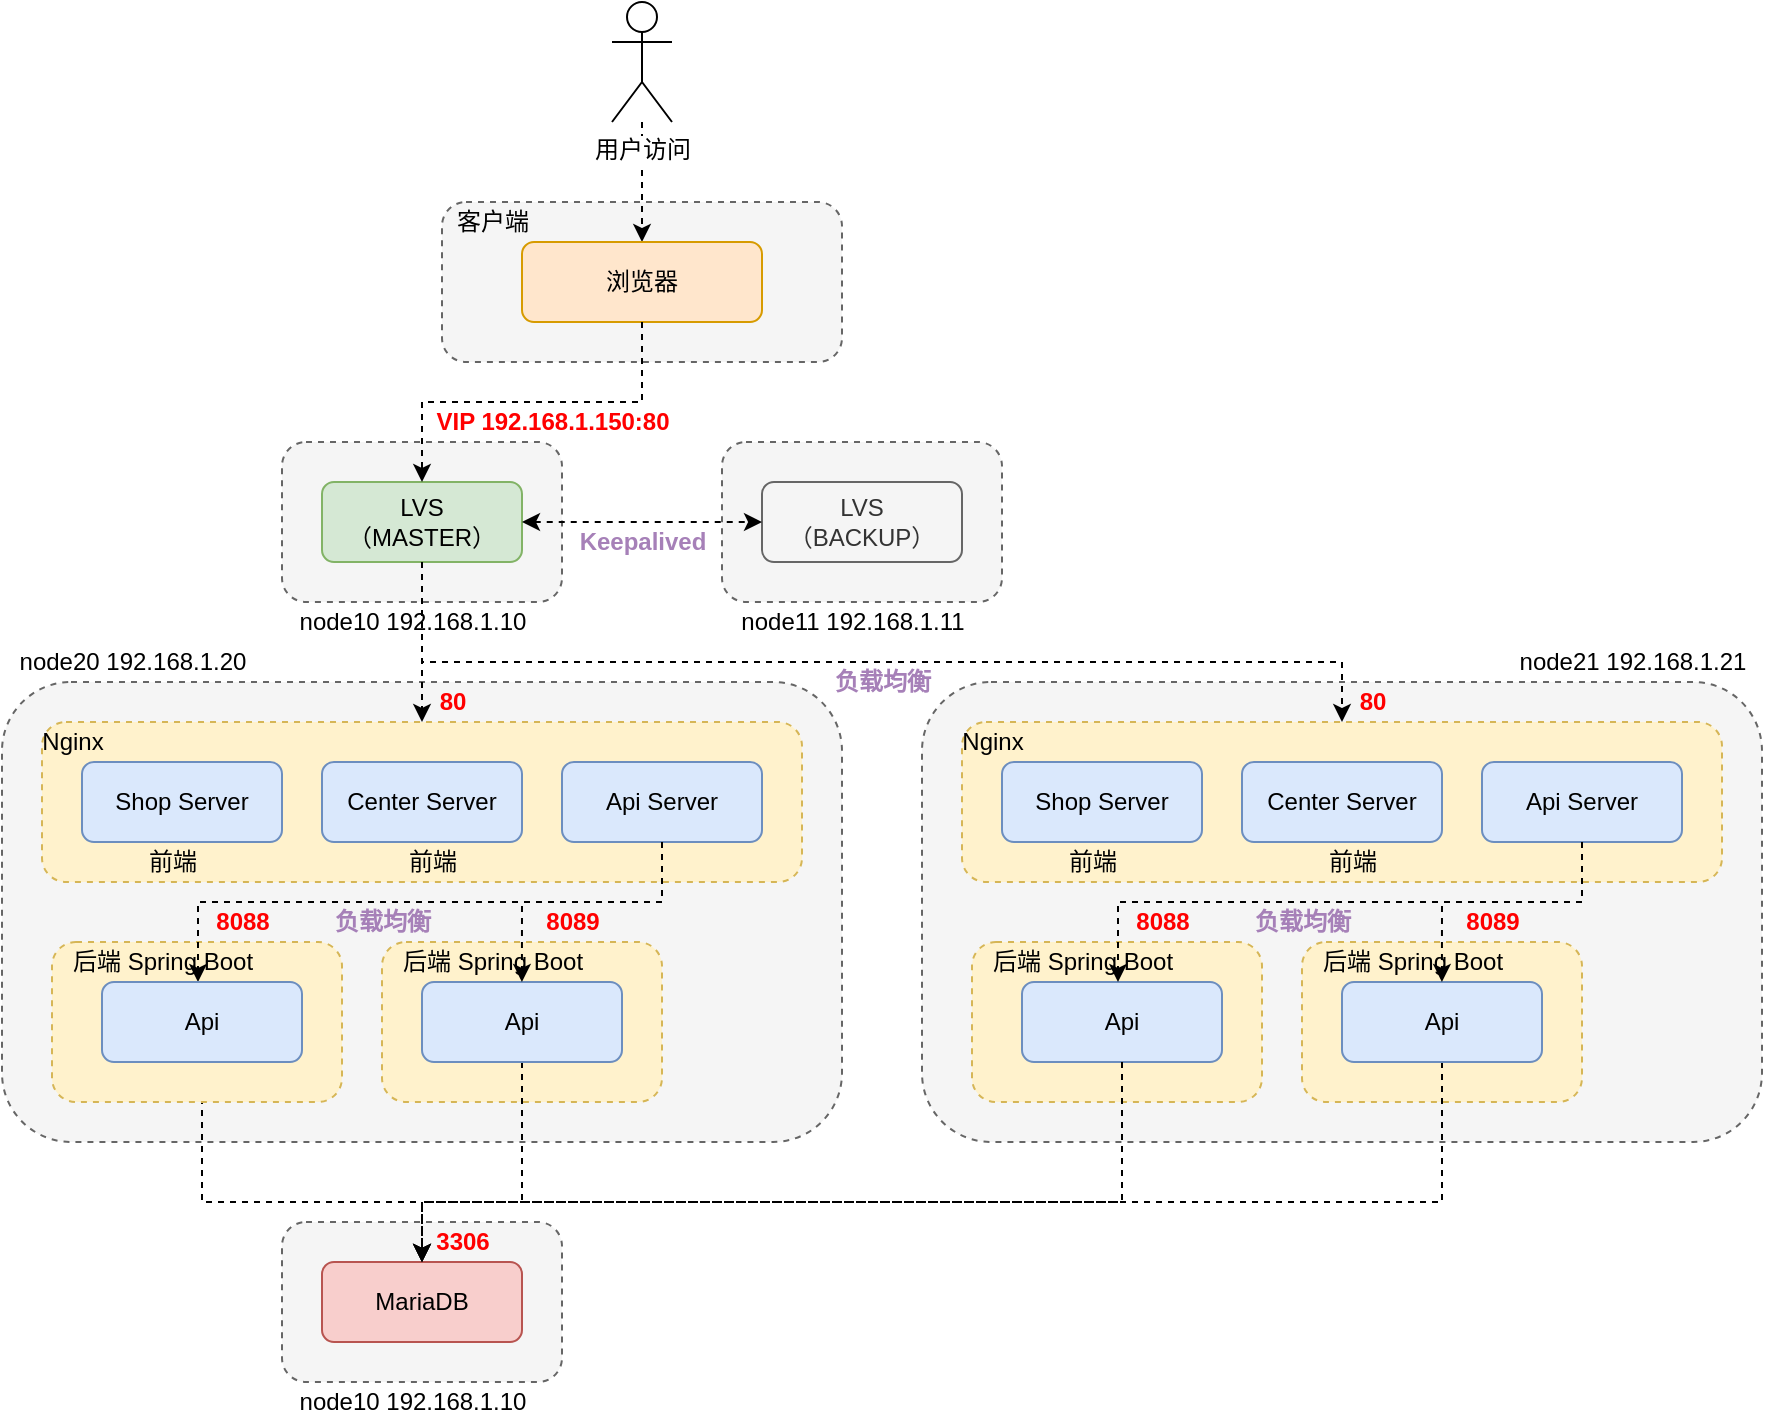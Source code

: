 <mxfile version="12.4.2" type="device" pages="1"><diagram id="sGCCwA4yXkMqYlh4M0zM" name="第 1 页"><mxGraphModel dx="1173" dy="822" grid="1" gridSize="10" guides="1" tooltips="1" connect="1" arrows="1" fold="1" page="1" pageScale="1" pageWidth="827" pageHeight="1169" math="0" shadow="0"><root><mxCell id="0"/><mxCell id="1" parent="0"/><mxCell id="4IsDmjg6ga4JIy3ehhNy-1" value="" style="rounded=1;whiteSpace=wrap;html=1;labelPosition=left;verticalLabelPosition=middle;align=right;verticalAlign=middle;fillColor=#f5f5f5;strokeColor=#666666;fontColor=#333333;dashed=1;" parent="1" vertex="1"><mxGeometry x="300" y="160" width="200" height="80" as="geometry"/></mxCell><mxCell id="4IsDmjg6ga4JIy3ehhNy-23" style="edgeStyle=orthogonalEdgeStyle;rounded=0;orthogonalLoop=1;jettySize=auto;html=1;entryX=0.5;entryY=0;entryDx=0;entryDy=0;dashed=1;" parent="1" source="4IsDmjg6ga4JIy3ehhNy-2" target="4IsDmjg6ga4JIy3ehhNy-6" edge="1"><mxGeometry relative="1" as="geometry"/></mxCell><mxCell id="4IsDmjg6ga4JIy3ehhNy-2" value="用户访问" style="shape=umlActor;verticalLabelPosition=bottom;labelBackgroundColor=#ffffff;verticalAlign=top;html=1;outlineConnect=0;" parent="1" vertex="1"><mxGeometry x="385" y="60" width="30" height="60" as="geometry"/></mxCell><mxCell id="4IsDmjg6ga4JIy3ehhNy-18" value="客户端" style="text;html=1;align=center;verticalAlign=middle;resizable=0;points=[];;autosize=1;" parent="1" vertex="1"><mxGeometry x="300" y="160" width="50" height="20" as="geometry"/></mxCell><mxCell id="4IsDmjg6ga4JIy3ehhNy-19" value="node20 192.168.1.20" style="text;html=1;align=center;verticalAlign=middle;resizable=0;points=[];;autosize=1;" parent="1" vertex="1"><mxGeometry x="80" y="380" width="130" height="20" as="geometry"/></mxCell><mxCell id="4IsDmjg6ga4JIy3ehhNy-6" value="浏览器" style="rounded=1;whiteSpace=wrap;html=1;fillColor=#ffe6cc;strokeColor=#d79b00;" parent="1" vertex="1"><mxGeometry x="340" y="180" width="120" height="40" as="geometry"/></mxCell><mxCell id="4IsDmjg6ga4JIy3ehhNy-31" value="" style="rounded=1;whiteSpace=wrap;html=1;fillColor=#f5f5f5;strokeColor=#666666;labelPosition=left;verticalLabelPosition=middle;align=right;verticalAlign=middle;fontColor=#333333;dashed=1;" parent="1" vertex="1"><mxGeometry x="220" y="670" width="140" height="80" as="geometry"/></mxCell><mxCell id="4IsDmjg6ga4JIy3ehhNy-35" value="MariaDB" style="rounded=1;whiteSpace=wrap;html=1;fillColor=#f8cecc;strokeColor=#b85450;" parent="1" vertex="1"><mxGeometry x="240" y="690" width="100" height="40" as="geometry"/></mxCell><mxCell id="4IsDmjg6ga4JIy3ehhNy-38" value="3306" style="text;html=1;align=center;verticalAlign=middle;resizable=0;points=[];;autosize=1;fontColor=#FF0000;fontStyle=1" parent="1" vertex="1"><mxGeometry x="290" y="670" width="40" height="20" as="geometry"/></mxCell><mxCell id="i_YuDOV_EpvmMydNwX7G-9" value="node10 192.168.1.10" style="text;html=1;align=center;verticalAlign=middle;resizable=0;points=[];;autosize=1;" parent="1" vertex="1"><mxGeometry x="220" y="750" width="130" height="20" as="geometry"/></mxCell><mxCell id="N2r-MFzSmvpdCOqOcPob-1" value="" style="rounded=1;whiteSpace=wrap;html=1;fillColor=#f5f5f5;strokeColor=#666666;labelPosition=left;verticalLabelPosition=middle;align=right;verticalAlign=middle;fontColor=#333333;dashed=1;" vertex="1" parent="1"><mxGeometry x="220" y="280" width="140" height="80" as="geometry"/></mxCell><mxCell id="N2r-MFzSmvpdCOqOcPob-2" value="node10 192.168.1.10" style="text;html=1;align=center;verticalAlign=middle;resizable=0;points=[];;autosize=1;" vertex="1" parent="1"><mxGeometry x="220" y="360" width="130" height="20" as="geometry"/></mxCell><mxCell id="N2r-MFzSmvpdCOqOcPob-5" value="LVS&lt;br&gt;（MASTER）" style="rounded=1;whiteSpace=wrap;html=1;fillColor=#d5e8d4;strokeColor=#82b366;" vertex="1" parent="1"><mxGeometry x="240" y="300" width="100" height="40" as="geometry"/></mxCell><mxCell id="N2r-MFzSmvpdCOqOcPob-6" value="" style="rounded=1;whiteSpace=wrap;html=1;fillColor=#f5f5f5;strokeColor=#666666;labelPosition=left;verticalLabelPosition=middle;align=right;verticalAlign=middle;fontColor=#333333;dashed=1;" vertex="1" parent="1"><mxGeometry x="440" y="280" width="140" height="80" as="geometry"/></mxCell><mxCell id="N2r-MFzSmvpdCOqOcPob-7" value="node11 192.168.1.11" style="text;html=1;align=center;verticalAlign=middle;resizable=0;points=[];;autosize=1;" vertex="1" parent="1"><mxGeometry x="440" y="360" width="130" height="20" as="geometry"/></mxCell><mxCell id="N2r-MFzSmvpdCOqOcPob-8" value="LVS&lt;br&gt;（BACKUP）" style="rounded=1;whiteSpace=wrap;html=1;fillColor=#f5f5f5;strokeColor=#666666;fontColor=#333333;" vertex="1" parent="1"><mxGeometry x="460" y="300" width="100" height="40" as="geometry"/></mxCell><mxCell id="N2r-MFzSmvpdCOqOcPob-9" style="edgeStyle=orthogonalEdgeStyle;rounded=0;orthogonalLoop=1;jettySize=auto;html=1;dashed=1;" edge="1" parent="1" source="4IsDmjg6ga4JIy3ehhNy-6" target="N2r-MFzSmvpdCOqOcPob-5"><mxGeometry relative="1" as="geometry"/></mxCell><mxCell id="N2r-MFzSmvpdCOqOcPob-10" style="edgeStyle=orthogonalEdgeStyle;rounded=0;orthogonalLoop=1;jettySize=auto;html=1;entryX=0;entryY=0.5;entryDx=0;entryDy=0;dashed=1;exitX=1;exitY=0.5;exitDx=0;exitDy=0;startArrow=classic;startFill=1;" edge="1" parent="1" source="N2r-MFzSmvpdCOqOcPob-5" target="N2r-MFzSmvpdCOqOcPob-8"><mxGeometry relative="1" as="geometry"/></mxCell><mxCell id="N2r-MFzSmvpdCOqOcPob-11" value="Keepalived" style="text;html=1;align=center;verticalAlign=middle;resizable=0;points=[];;autosize=1;fontColor=#A680B8;fontStyle=1" vertex="1" parent="1"><mxGeometry x="360" y="320" width="80" height="20" as="geometry"/></mxCell><mxCell id="N2r-MFzSmvpdCOqOcPob-16" value="VIP 192.168.1.150:80" style="text;html=1;align=center;verticalAlign=middle;resizable=0;points=[];;autosize=1;fontColor=#FF0000;fontStyle=1" vertex="1" parent="1"><mxGeometry x="290" y="260" width="130" height="20" as="geometry"/></mxCell><mxCell id="N2r-MFzSmvpdCOqOcPob-59" value="负载均衡" style="text;html=1;align=center;verticalAlign=middle;resizable=0;points=[];;autosize=1;fontColor=#A680B8;fontStyle=1" vertex="1" parent="1"><mxGeometry x="490" y="390" width="60" height="20" as="geometry"/></mxCell><mxCell id="N2r-MFzSmvpdCOqOcPob-60" value="node21 192.168.1.21" style="text;html=1;align=center;verticalAlign=middle;resizable=0;points=[];;autosize=1;" vertex="1" parent="1"><mxGeometry x="830" y="380" width="130" height="20" as="geometry"/></mxCell><mxCell id="N2r-MFzSmvpdCOqOcPob-38" value="" style="rounded=1;whiteSpace=wrap;html=1;fillColor=#f5f5f5;strokeColor=#666666;labelPosition=left;verticalLabelPosition=middle;align=right;verticalAlign=middle;fontColor=#333333;dashed=1;" vertex="1" parent="1"><mxGeometry x="540" y="400" width="420" height="230" as="geometry"/></mxCell><mxCell id="N2r-MFzSmvpdCOqOcPob-39" value="" style="rounded=1;whiteSpace=wrap;html=1;fillColor=#fff2cc;strokeColor=#d6b656;dashed=1;" vertex="1" parent="1"><mxGeometry x="560" y="420" width="380" height="80" as="geometry"/></mxCell><mxCell id="N2r-MFzSmvpdCOqOcPob-40" value="Shop Server" style="rounded=1;whiteSpace=wrap;html=1;fillColor=#dae8fc;strokeColor=#6c8ebf;" vertex="1" parent="1"><mxGeometry x="580" y="440" width="100" height="40" as="geometry"/></mxCell><mxCell id="N2r-MFzSmvpdCOqOcPob-41" value="Center Server" style="rounded=1;whiteSpace=wrap;html=1;fillColor=#dae8fc;strokeColor=#6c8ebf;" vertex="1" parent="1"><mxGeometry x="700" y="440" width="100" height="40" as="geometry"/></mxCell><mxCell id="N2r-MFzSmvpdCOqOcPob-42" value="Nginx" style="text;html=1;align=center;verticalAlign=middle;resizable=0;points=[];;autosize=1;" vertex="1" parent="1"><mxGeometry x="550" y="420" width="50" height="20" as="geometry"/></mxCell><mxCell id="N2r-MFzSmvpdCOqOcPob-43" value="Api Server" style="rounded=1;whiteSpace=wrap;html=1;fillColor=#dae8fc;strokeColor=#6c8ebf;" vertex="1" parent="1"><mxGeometry x="820" y="440" width="100" height="40" as="geometry"/></mxCell><mxCell id="N2r-MFzSmvpdCOqOcPob-44" value="80" style="text;html=1;align=center;verticalAlign=middle;resizable=0;points=[];;autosize=1;fontColor=#FF0000;fontStyle=1" vertex="1" parent="1"><mxGeometry x="750" y="400" width="30" height="20" as="geometry"/></mxCell><mxCell id="N2r-MFzSmvpdCOqOcPob-45" value="前端" style="text;html=1;align=center;verticalAlign=middle;resizable=0;points=[];;autosize=1;" vertex="1" parent="1"><mxGeometry x="605" y="480" width="40" height="20" as="geometry"/></mxCell><mxCell id="N2r-MFzSmvpdCOqOcPob-46" value="前端" style="text;html=1;align=center;verticalAlign=middle;resizable=0;points=[];;autosize=1;" vertex="1" parent="1"><mxGeometry x="735" y="480" width="40" height="20" as="geometry"/></mxCell><mxCell id="N2r-MFzSmvpdCOqOcPob-47" value="" style="rounded=1;whiteSpace=wrap;html=1;fillColor=#fff2cc;strokeColor=#d6b656;dashed=1;" vertex="1" parent="1"><mxGeometry x="565" y="530" width="145" height="80" as="geometry"/></mxCell><mxCell id="N2r-MFzSmvpdCOqOcPob-48" value="Api" style="rounded=1;whiteSpace=wrap;html=1;fillColor=#dae8fc;strokeColor=#6c8ebf;" vertex="1" parent="1"><mxGeometry x="590" y="550" width="100" height="40" as="geometry"/></mxCell><mxCell id="N2r-MFzSmvpdCOqOcPob-49" value="后端 Spring Boot" style="text;html=1;align=center;verticalAlign=middle;resizable=0;points=[];;autosize=1;" vertex="1" parent="1"><mxGeometry x="565" y="530" width="110" height="20" as="geometry"/></mxCell><mxCell id="N2r-MFzSmvpdCOqOcPob-50" value="" style="rounded=1;whiteSpace=wrap;html=1;fillColor=#fff2cc;strokeColor=#d6b656;dashed=1;" vertex="1" parent="1"><mxGeometry x="730" y="530" width="140" height="80" as="geometry"/></mxCell><mxCell id="N2r-MFzSmvpdCOqOcPob-51" value="后端 Spring Boot" style="text;html=1;align=center;verticalAlign=middle;resizable=0;points=[];;autosize=1;" vertex="1" parent="1"><mxGeometry x="730" y="530" width="110" height="20" as="geometry"/></mxCell><mxCell id="N2r-MFzSmvpdCOqOcPob-63" style="edgeStyle=orthogonalEdgeStyle;rounded=0;orthogonalLoop=1;jettySize=auto;html=1;dashed=1;startArrow=none;startFill=0;fontColor=#A680B8;entryX=0.5;entryY=0;entryDx=0;entryDy=0;" edge="1" parent="1" source="N2r-MFzSmvpdCOqOcPob-52" target="4IsDmjg6ga4JIy3ehhNy-35"><mxGeometry relative="1" as="geometry"><mxPoint x="480" y="700" as="targetPoint"/><Array as="points"><mxPoint x="800" y="660"/><mxPoint x="290" y="660"/></Array></mxGeometry></mxCell><mxCell id="N2r-MFzSmvpdCOqOcPob-52" value="Api" style="rounded=1;whiteSpace=wrap;html=1;fillColor=#dae8fc;strokeColor=#6c8ebf;" vertex="1" parent="1"><mxGeometry x="750" y="550" width="100" height="40" as="geometry"/></mxCell><mxCell id="N2r-MFzSmvpdCOqOcPob-53" style="edgeStyle=orthogonalEdgeStyle;rounded=0;orthogonalLoop=1;jettySize=auto;html=1;dashed=1;startArrow=none;startFill=0;fontColor=#A680B8;" edge="1" parent="1" source="N2r-MFzSmvpdCOqOcPob-43" target="N2r-MFzSmvpdCOqOcPob-48"><mxGeometry relative="1" as="geometry"><Array as="points"><mxPoint x="870" y="510"/><mxPoint x="638" y="510"/></Array></mxGeometry></mxCell><mxCell id="N2r-MFzSmvpdCOqOcPob-54" style="edgeStyle=orthogonalEdgeStyle;rounded=0;orthogonalLoop=1;jettySize=auto;html=1;entryX=0.636;entryY=1;entryDx=0;entryDy=0;entryPerimeter=0;dashed=1;startArrow=none;startFill=0;fontColor=#A680B8;" edge="1" parent="1" source="N2r-MFzSmvpdCOqOcPob-43" target="N2r-MFzSmvpdCOqOcPob-51"><mxGeometry relative="1" as="geometry"><Array as="points"><mxPoint x="870" y="510"/><mxPoint x="800" y="510"/></Array></mxGeometry></mxCell><mxCell id="N2r-MFzSmvpdCOqOcPob-55" value="8088" style="text;html=1;align=center;verticalAlign=middle;resizable=0;points=[];;autosize=1;fontColor=#FF0000;fontStyle=1" vertex="1" parent="1"><mxGeometry x="640" y="510" width="40" height="20" as="geometry"/></mxCell><mxCell id="N2r-MFzSmvpdCOqOcPob-56" value="8089" style="text;html=1;align=center;verticalAlign=middle;resizable=0;points=[];;autosize=1;fontColor=#FF0000;fontStyle=1" vertex="1" parent="1"><mxGeometry x="805" y="510" width="40" height="20" as="geometry"/></mxCell><mxCell id="N2r-MFzSmvpdCOqOcPob-57" value="负载均衡" style="text;html=1;align=center;verticalAlign=middle;resizable=0;points=[];;autosize=1;fontColor=#A680B8;fontStyle=1" vertex="1" parent="1"><mxGeometry x="700" y="510" width="60" height="20" as="geometry"/></mxCell><mxCell id="4IsDmjg6ga4JIy3ehhNy-11" value="" style="rounded=1;whiteSpace=wrap;html=1;fillColor=#f5f5f5;strokeColor=#666666;labelPosition=left;verticalLabelPosition=middle;align=right;verticalAlign=middle;fontColor=#333333;dashed=1;" parent="1" vertex="1"><mxGeometry x="80" y="400" width="420" height="230" as="geometry"/></mxCell><mxCell id="4IsDmjg6ga4JIy3ehhNy-17" value="" style="rounded=1;whiteSpace=wrap;html=1;fillColor=#fff2cc;strokeColor=#d6b656;dashed=1;" parent="1" vertex="1"><mxGeometry x="100" y="420" width="380" height="80" as="geometry"/></mxCell><mxCell id="4IsDmjg6ga4JIy3ehhNy-9" value="Shop Server" style="rounded=1;whiteSpace=wrap;html=1;fillColor=#dae8fc;strokeColor=#6c8ebf;" parent="1" vertex="1"><mxGeometry x="120" y="440" width="100" height="40" as="geometry"/></mxCell><mxCell id="4IsDmjg6ga4JIy3ehhNy-10" value="Center Server" style="rounded=1;whiteSpace=wrap;html=1;fillColor=#dae8fc;strokeColor=#6c8ebf;" parent="1" vertex="1"><mxGeometry x="240" y="440" width="100" height="40" as="geometry"/></mxCell><mxCell id="4IsDmjg6ga4JIy3ehhNy-20" value="Nginx" style="text;html=1;align=center;verticalAlign=middle;resizable=0;points=[];;autosize=1;" parent="1" vertex="1"><mxGeometry x="90" y="420" width="50" height="20" as="geometry"/></mxCell><mxCell id="4IsDmjg6ga4JIy3ehhNy-27" value="Api Server" style="rounded=1;whiteSpace=wrap;html=1;fillColor=#dae8fc;strokeColor=#6c8ebf;" parent="1" vertex="1"><mxGeometry x="360" y="440" width="100" height="40" as="geometry"/></mxCell><mxCell id="N2r-MFzSmvpdCOqOcPob-19" value="80" style="text;html=1;align=center;verticalAlign=middle;resizable=0;points=[];;autosize=1;fontColor=#FF0000;fontStyle=1" vertex="1" parent="1"><mxGeometry x="290" y="400" width="30" height="20" as="geometry"/></mxCell><mxCell id="N2r-MFzSmvpdCOqOcPob-22" value="前端" style="text;html=1;align=center;verticalAlign=middle;resizable=0;points=[];;autosize=1;" vertex="1" parent="1"><mxGeometry x="145" y="480" width="40" height="20" as="geometry"/></mxCell><mxCell id="N2r-MFzSmvpdCOqOcPob-23" value="前端" style="text;html=1;align=center;verticalAlign=middle;resizable=0;points=[];;autosize=1;" vertex="1" parent="1"><mxGeometry x="275" y="480" width="40" height="20" as="geometry"/></mxCell><mxCell id="N2r-MFzSmvpdCOqOcPob-64" style="edgeStyle=orthogonalEdgeStyle;rounded=0;orthogonalLoop=1;jettySize=auto;html=1;dashed=1;startArrow=none;startFill=0;fontColor=#A680B8;exitX=0.5;exitY=1;exitDx=0;exitDy=0;" edge="1" parent="1" source="N2r-MFzSmvpdCOqOcPob-21" target="4IsDmjg6ga4JIy3ehhNy-35"><mxGeometry relative="1" as="geometry"><Array as="points"><mxPoint x="180" y="660"/><mxPoint x="290" y="660"/></Array></mxGeometry></mxCell><mxCell id="N2r-MFzSmvpdCOqOcPob-20" value="" style="rounded=1;whiteSpace=wrap;html=1;fillColor=#fff2cc;strokeColor=#d6b656;dashed=1;" vertex="1" parent="1"><mxGeometry x="105" y="530" width="145" height="80" as="geometry"/></mxCell><mxCell id="N2r-MFzSmvpdCOqOcPob-24" value="后端 Spring Boot" style="text;html=1;align=center;verticalAlign=middle;resizable=0;points=[];;autosize=1;" vertex="1" parent="1"><mxGeometry x="105" y="530" width="110" height="20" as="geometry"/></mxCell><mxCell id="N2r-MFzSmvpdCOqOcPob-27" value="" style="rounded=1;whiteSpace=wrap;html=1;fillColor=#fff2cc;strokeColor=#d6b656;dashed=1;" vertex="1" parent="1"><mxGeometry x="270" y="530" width="140" height="80" as="geometry"/></mxCell><mxCell id="N2r-MFzSmvpdCOqOcPob-29" value="后端 Spring Boot" style="text;html=1;align=center;verticalAlign=middle;resizable=0;points=[];;autosize=1;" vertex="1" parent="1"><mxGeometry x="270" y="530" width="110" height="20" as="geometry"/></mxCell><mxCell id="N2r-MFzSmvpdCOqOcPob-61" style="edgeStyle=orthogonalEdgeStyle;rounded=0;orthogonalLoop=1;jettySize=auto;html=1;dashed=1;startArrow=none;startFill=0;fontColor=#A680B8;" edge="1" parent="1" source="N2r-MFzSmvpdCOqOcPob-30" target="4IsDmjg6ga4JIy3ehhNy-35"><mxGeometry relative="1" as="geometry"><Array as="points"><mxPoint x="340" y="660"/><mxPoint x="290" y="660"/></Array></mxGeometry></mxCell><mxCell id="N2r-MFzSmvpdCOqOcPob-30" value="Api" style="rounded=1;whiteSpace=wrap;html=1;fillColor=#dae8fc;strokeColor=#6c8ebf;" vertex="1" parent="1"><mxGeometry x="290" y="550" width="100" height="40" as="geometry"/></mxCell><mxCell id="N2r-MFzSmvpdCOqOcPob-31" style="edgeStyle=orthogonalEdgeStyle;rounded=0;orthogonalLoop=1;jettySize=auto;html=1;dashed=1;startArrow=none;startFill=0;fontColor=#A680B8;" edge="1" parent="1" source="4IsDmjg6ga4JIy3ehhNy-27" target="N2r-MFzSmvpdCOqOcPob-21"><mxGeometry relative="1" as="geometry"><Array as="points"><mxPoint x="410" y="510"/><mxPoint x="178" y="510"/></Array></mxGeometry></mxCell><mxCell id="N2r-MFzSmvpdCOqOcPob-32" style="edgeStyle=orthogonalEdgeStyle;rounded=0;orthogonalLoop=1;jettySize=auto;html=1;entryX=0.636;entryY=1;entryDx=0;entryDy=0;entryPerimeter=0;dashed=1;startArrow=none;startFill=0;fontColor=#A680B8;" edge="1" parent="1" source="4IsDmjg6ga4JIy3ehhNy-27" target="N2r-MFzSmvpdCOqOcPob-29"><mxGeometry relative="1" as="geometry"><Array as="points"><mxPoint x="410" y="510"/><mxPoint x="340" y="510"/></Array></mxGeometry></mxCell><mxCell id="N2r-MFzSmvpdCOqOcPob-33" value="8088" style="text;html=1;align=center;verticalAlign=middle;resizable=0;points=[];;autosize=1;fontColor=#FF0000;fontStyle=1" vertex="1" parent="1"><mxGeometry x="180" y="510" width="40" height="20" as="geometry"/></mxCell><mxCell id="N2r-MFzSmvpdCOqOcPob-34" value="8089" style="text;html=1;align=center;verticalAlign=middle;resizable=0;points=[];;autosize=1;fontColor=#FF0000;fontStyle=1" vertex="1" parent="1"><mxGeometry x="345" y="510" width="40" height="20" as="geometry"/></mxCell><mxCell id="N2r-MFzSmvpdCOqOcPob-35" value="负载均衡" style="text;html=1;align=center;verticalAlign=middle;resizable=0;points=[];;autosize=1;fontColor=#A680B8;fontStyle=1" vertex="1" parent="1"><mxGeometry x="240" y="510" width="60" height="20" as="geometry"/></mxCell><mxCell id="N2r-MFzSmvpdCOqOcPob-62" style="edgeStyle=orthogonalEdgeStyle;rounded=0;orthogonalLoop=1;jettySize=auto;html=1;dashed=1;startArrow=none;startFill=0;fontColor=#A680B8;exitX=0.5;exitY=1;exitDx=0;exitDy=0;" edge="1" parent="1" source="N2r-MFzSmvpdCOqOcPob-48"><mxGeometry relative="1" as="geometry"><mxPoint x="290" y="690" as="targetPoint"/><Array as="points"><mxPoint x="640" y="660"/><mxPoint x="290" y="660"/></Array></mxGeometry></mxCell><mxCell id="N2r-MFzSmvpdCOqOcPob-21" value="Api" style="rounded=1;whiteSpace=wrap;html=1;fillColor=#dae8fc;strokeColor=#6c8ebf;" vertex="1" parent="1"><mxGeometry x="130" y="550" width="100" height="40" as="geometry"/></mxCell><mxCell id="N2r-MFzSmvpdCOqOcPob-58" style="edgeStyle=orthogonalEdgeStyle;rounded=0;orthogonalLoop=1;jettySize=auto;html=1;entryX=0;entryY=1;entryDx=0;entryDy=0;entryPerimeter=0;dashed=1;startArrow=none;startFill=0;fontColor=#A680B8;" edge="1" parent="1" source="N2r-MFzSmvpdCOqOcPob-5" target="N2r-MFzSmvpdCOqOcPob-44"><mxGeometry relative="1" as="geometry"><Array as="points"><mxPoint x="290" y="390"/><mxPoint x="750" y="390"/></Array></mxGeometry></mxCell><mxCell id="N2r-MFzSmvpdCOqOcPob-18" style="edgeStyle=orthogonalEdgeStyle;rounded=0;orthogonalLoop=1;jettySize=auto;html=1;dashed=1;startArrow=none;startFill=0;fontColor=#A680B8;" edge="1" parent="1" source="N2r-MFzSmvpdCOqOcPob-5" target="4IsDmjg6ga4JIy3ehhNy-17"><mxGeometry relative="1" as="geometry"><mxPoint x="220" y="420" as="targetPoint"/></mxGeometry></mxCell></root></mxGraphModel></diagram></mxfile>